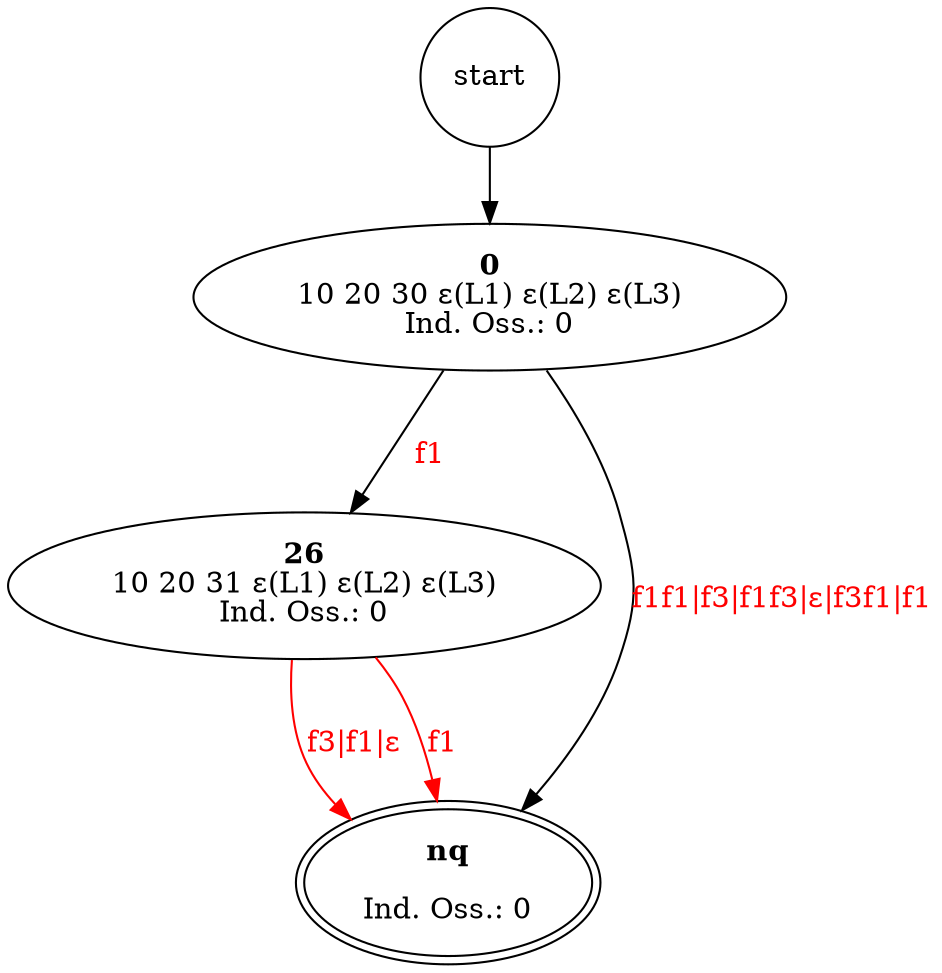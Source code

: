digraph SpazioComportamentale {
    // ARCHI
    start	->	n0
	n0	->	n26 [label=<<br/><font color="red">f1</font>>]
	n0	->	nnq [label=<<br/><font color="red">f1f1|f3|f1f3|ε|f3f1|f1</font>>]
	n26	->	nnq [label=<<br/><font color="red">f3|f1|ε</font>> color=red]
	n26	->	nnq [label=<<br/><font color="red">f1</font>> color=red]

    // NODI
    start[shape="circle"]
	n0 [label=<<b>0</b><br/>10 20 30 ε(L1) ε(L2) ε(L3)<br/>Ind. Oss.: 0>]
	n26 [label=<<b>26</b><br/>10 20 31 ε(L1) ε(L2) ε(L3)<br/>Ind. Oss.: 0>]
	nnq [label=<<b>nq</b><br/> <br/>Ind. Oss.: 0> peripheries=2]
}
